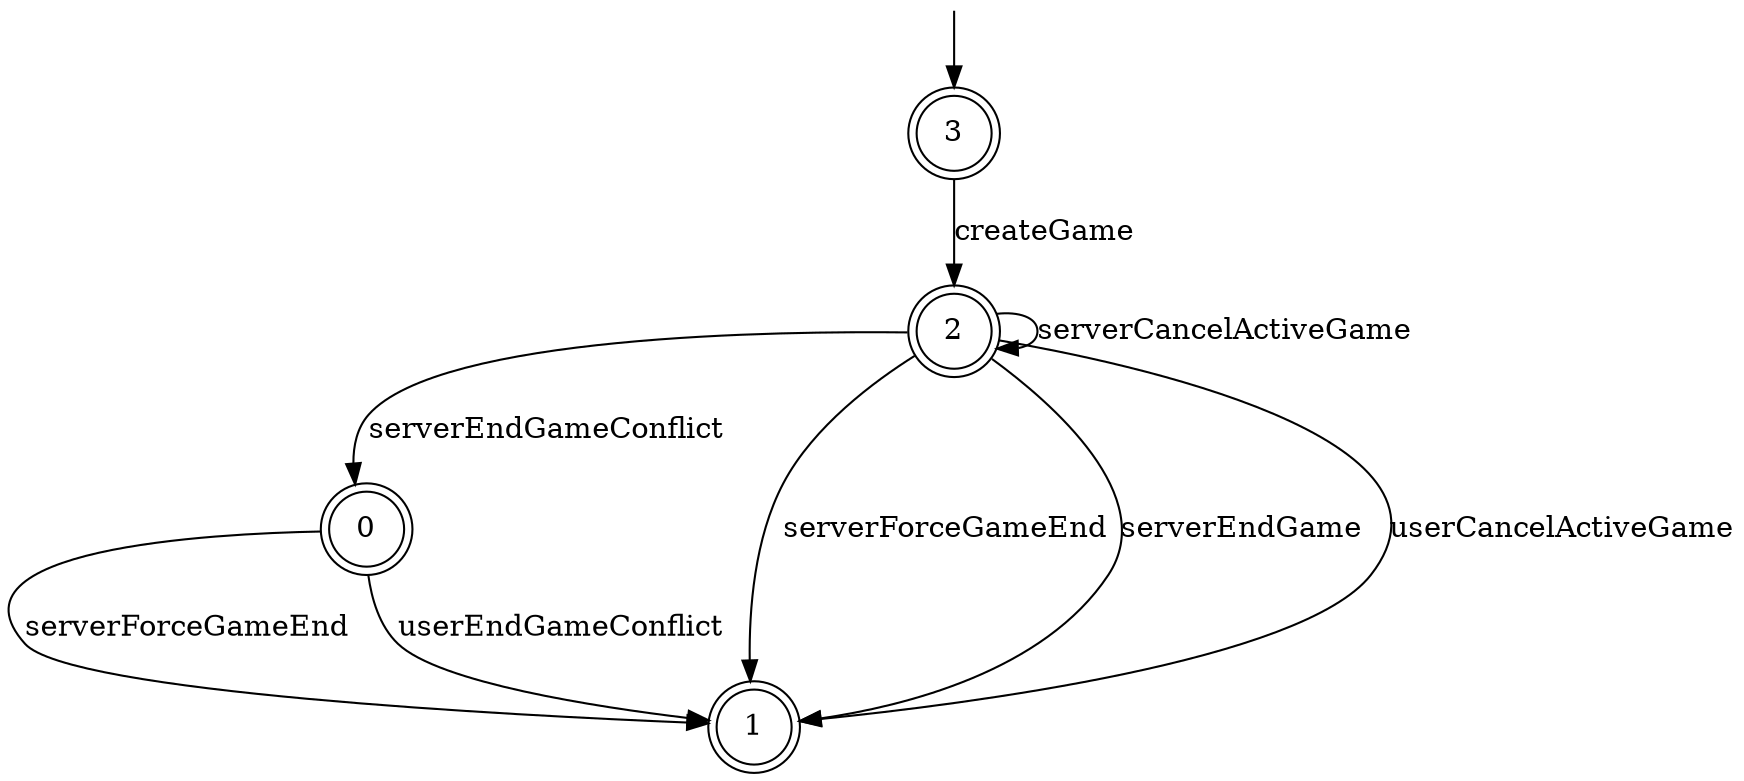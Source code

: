digraph g {

	s0 [shape="doublecircle" label="0"];
	s1 [shape="doublecircle" label="1"];
	s2 [shape="doublecircle" label="2"];
	s3 [shape="doublecircle" label="3"];
	s0 -> s1 [label="serverForceGameEnd"];
	s0 -> s1 [label="userEndGameConflict"];
	s2 -> s2 [label="serverCancelActiveGame"];
	s2 -> s1 [label="serverForceGameEnd"];
	s2 -> s1 [label="serverEndGame"];
	s2 -> s0 [label="serverEndGameConflict"];
	s2 -> s1 [label="userCancelActiveGame"];
	s3 -> s2 [label="createGame"];

__start0 [label="" shape="none" width="0" height="0"];
__start0 -> s3;

}
